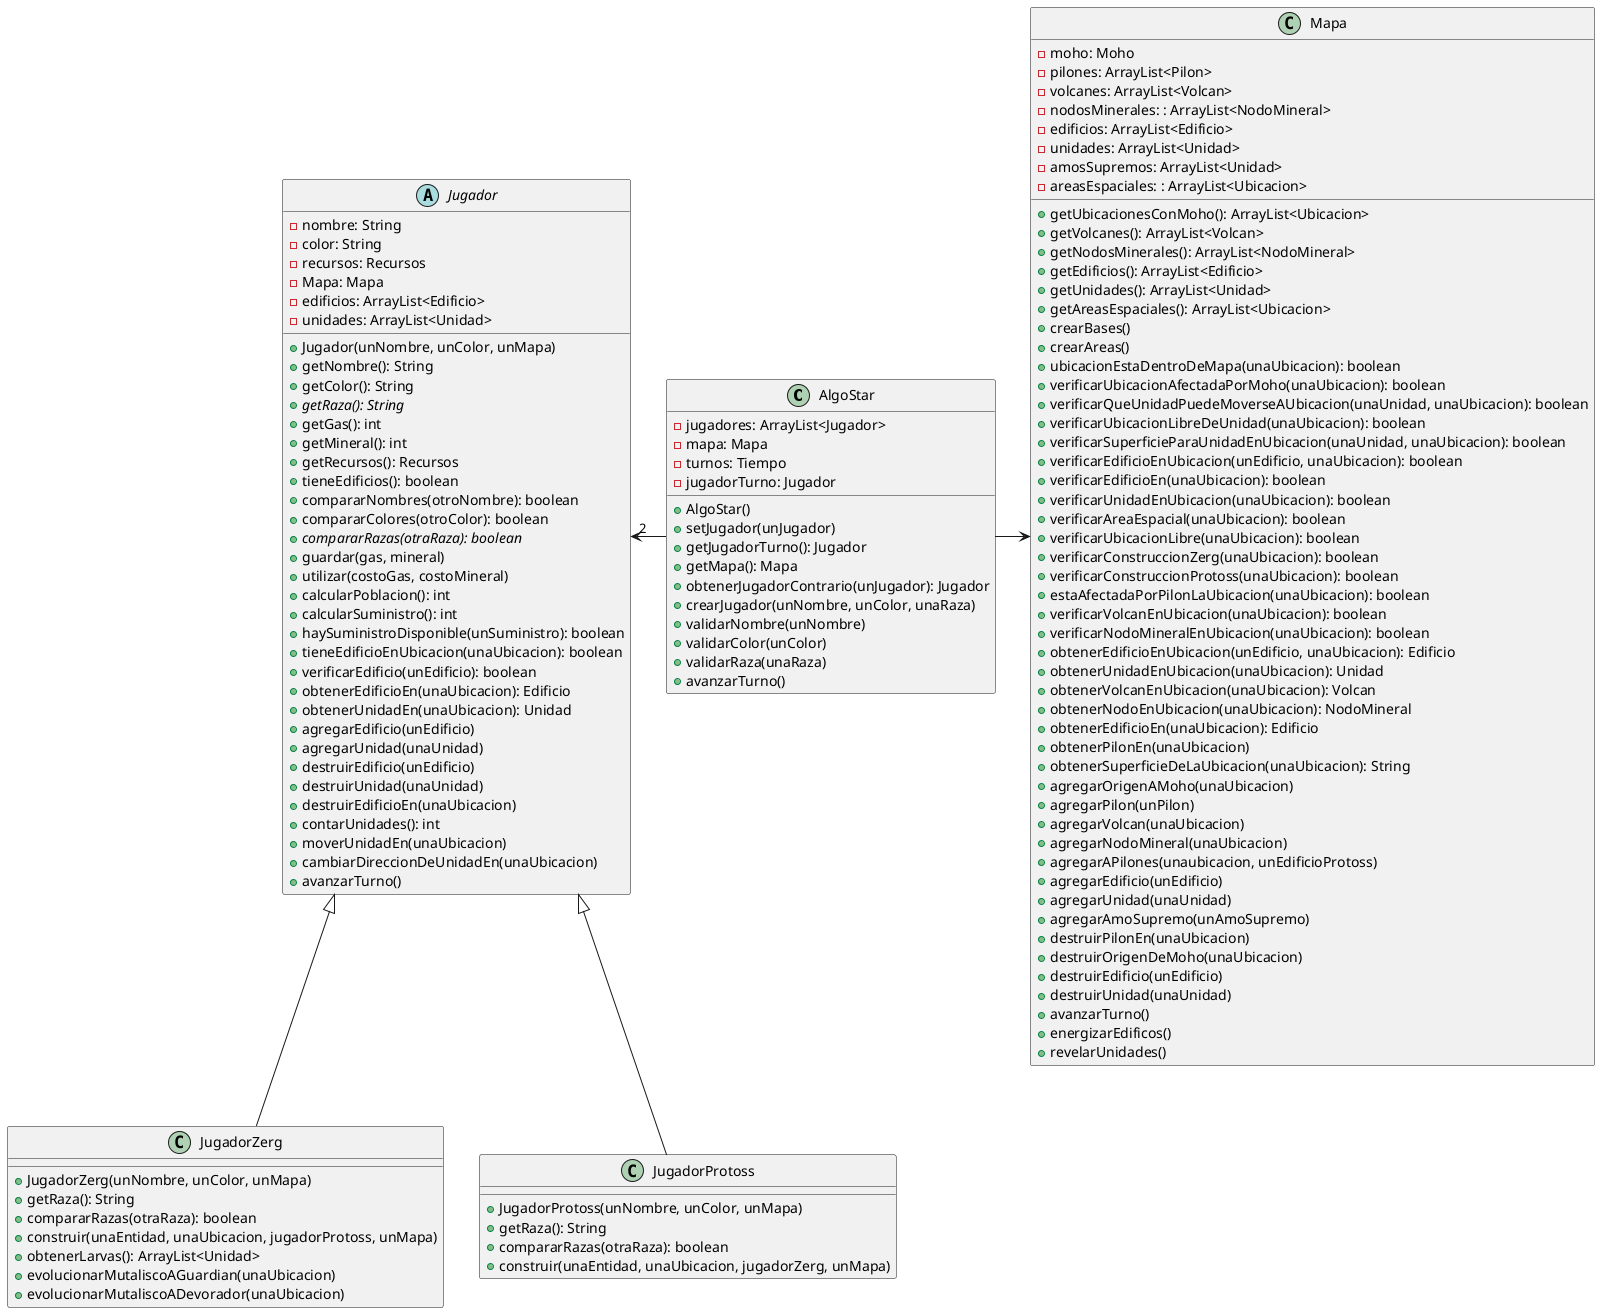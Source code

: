 @startuml

class AlgoStar{
    -jugadores: ArrayList<Jugador>
    -mapa: Mapa
    -turnos: Tiempo
    -jugadorTurno: Jugador
    +AlgoStar()
    +setJugador(unJugador)
    +getJugadorTurno(): Jugador
    +getMapa(): Mapa
    +obtenerJugadorContrario(unJugador): Jugador
    +crearJugador(unNombre, unColor, unaRaza)
    +validarNombre(unNombre)
    +validarColor(unColor)
    +validarRaza(unaRaza)
    +avanzarTurno()

}

abstract class Jugador {
    -nombre: String
    -color: String
    -recursos: Recursos
    -Mapa: Mapa
    -edificios: ArrayList<Edificio>
    -unidades: ArrayList<Unidad>
    +Jugador(unNombre, unColor, unMapa)
    +getNombre(): String
    +getColor(): String
    +{abstract} getRaza(): String
    +getGas(): int
    +getMineral(): int
    +getRecursos(): Recursos
    +tieneEdificios(): boolean
    +compararNombres(otroNombre): boolean
    +compararColores(otroColor): boolean
    +{abstract} compararRazas(otraRaza): boolean
    +guardar(gas, mineral)
    +utilizar(costoGas, costoMineral)
    +calcularPoblacion(): int
    +calcularSuministro(): int
    +haySuministroDisponible(unSuministro): boolean
    +tieneEdificioEnUbicacion(unaUbicacion): boolean
    +verificarEdificio(unEdificio): boolean
    +obtenerEdificioEn(unaUbicacion): Edificio
    +obtenerUnidadEn(unaUbicacion): Unidad
    +agregarEdificio(unEdificio)
    +agregarUnidad(unaUnidad)
    +destruirEdificio(unEdificio)
    +destruirUnidad(unaUnidad)
    +destruirEdificioEn(unaUbicacion)
    +contarUnidades(): int
    +moverUnidadEn(unaUbicacion)
    +cambiarDireccionDeUnidadEn(unaUbicacion)
    +avanzarTurno()
}

class JugadorZerg {
    +JugadorZerg(unNombre, unColor, unMapa)
    +getRaza(): String
    +compararRazas(otraRaza): boolean
    +construir(unaEntidad, unaUbicacion, jugadorProtoss, unMapa)
    +obtenerLarvas(): ArrayList<Unidad>
    +evolucionarMutaliscoAGuardian(unaUbicacion)
    +evolucionarMutaliscoADevorador(unaUbicacion)
}

class JugadorProtoss {
    +JugadorProtoss(unNombre, unColor, unMapa)
    +getRaza(): String
    +compararRazas(otraRaza): boolean
    +construir(unaEntidad, unaUbicacion, jugadorZerg, unMapa)
}

class Mapa{
    -moho: Moho
    -pilones: ArrayList<Pilon>
    -volcanes: ArrayList<Volcan>
    -nodosMinerales: : ArrayList<NodoMineral>
    -edificios: ArrayList<Edificio>
    -unidades: ArrayList<Unidad>
    -amosSupremos: ArrayList<Unidad>
    -areasEspaciales: : ArrayList<Ubicacion>
    +getUbicacionesConMoho(): ArrayList<Ubicacion>
    +getVolcanes(): ArrayList<Volcan>
    +getNodosMinerales(): ArrayList<NodoMineral>
    +getEdificios(): ArrayList<Edificio>
    +getUnidades(): ArrayList<Unidad>
    +getAreasEspaciales(): ArrayList<Ubicacion>
    +crearBases()
    +crearAreas()
    +ubicacionEstaDentroDeMapa(unaUbicacion): boolean
    +verificarUbicacionAfectadaPorMoho(unaUbicacion): boolean
    +verificarQueUnidadPuedeMoverseAUbicacion(unaUnidad, unaUbicacion): boolean
    +verificarUbicacionLibreDeUnidad(unaUbicacion): boolean
    +verificarSuperficieParaUnidadEnUbicacion(unaUnidad, unaUbicacion): boolean
    +verificarEdificioEnUbicacion(unEdificio, unaUbicacion): boolean
    +verificarEdificioEn(unaUbicacion): boolean
    +verificarUnidadEnUbicacion(unaUbicacion): boolean
    +verificarAreaEspacial(unaUbicacion): boolean
    +verificarUbicacionLibre(unaUbicacion): boolean
    +verificarConstruccionZerg(unaUbicacion): boolean
    +verificarConstruccionProtoss(unaUbicacion): boolean
    +estaAfectadaPorPilonLaUbicacion(unaUbicacion): boolean
    +verificarVolcanEnUbicacion(unaUbicacion): boolean
    +verificarNodoMineralEnUbicacion(unaUbicacion): boolean
    +obtenerEdificioEnUbicacion(unEdificio, unaUbicacion): Edificio
    +obtenerUnidadEnUbicacion(unaUbicacion): Unidad
    +obtenerVolcanEnUbicacion(unaUbicacion): Volcan
    +obtenerNodoEnUbicacion(unaUbicacion): NodoMineral
    +obtenerEdificioEn(unaUbicacion): Edificio
    +obtenerPilonEn(unaUbicacion)
    +obtenerSuperficieDeLaUbicacion(unaUbicacion): String
    +agregarOrigenAMoho(unaUbicacion)
    +agregarPilon(unPilon)
    +agregarVolcan(unaUbicacion)
    +agregarNodoMineral(unaUbicacion)
    +agregarAPilones(unaubicacion, unEdificioProtoss)
    +agregarEdificio(unEdificio)
    +agregarUnidad(unaUnidad)
    +agregarAmoSupremo(unAmoSupremo)
    +destruirPilonEn(unaUbicacion)
    +destruirOrigenDeMoho(unaUbicacion)
    +destruirEdificio(unEdificio)
    +destruirUnidad(unaUnidad)
    +avanzarTurno()
    +energizarEdificos()
    +revelarUnidades()
}

AlgoStar  -left-> "2" Jugador
AlgoStar -right-> Mapa

JugadorProtoss -up-|> Jugador
JugadorZerg -up-|> Jugador

@enduml